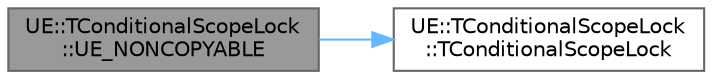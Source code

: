 digraph "UE::TConditionalScopeLock::UE_NONCOPYABLE"
{
 // INTERACTIVE_SVG=YES
 // LATEX_PDF_SIZE
  bgcolor="transparent";
  edge [fontname=Helvetica,fontsize=10,labelfontname=Helvetica,labelfontsize=10];
  node [fontname=Helvetica,fontsize=10,shape=box,height=0.2,width=0.4];
  rankdir="LR";
  Node1 [id="Node000001",label="UE::TConditionalScopeLock\l::UE_NONCOPYABLE",height=0.2,width=0.4,color="gray40", fillcolor="grey60", style="filled", fontcolor="black",tooltip=" "];
  Node1 -> Node2 [id="edge1_Node000001_Node000002",color="steelblue1",style="solid",tooltip=" "];
  Node2 [id="Node000002",label="UE::TConditionalScopeLock\l::TConditionalScopeLock",height=0.2,width=0.4,color="grey40", fillcolor="white", style="filled",URL="$db/d99/classUE_1_1TConditionalScopeLock.html#a01b0ce4f1ce57f9bc72bea5b9f1f0394",tooltip=" "];
}
